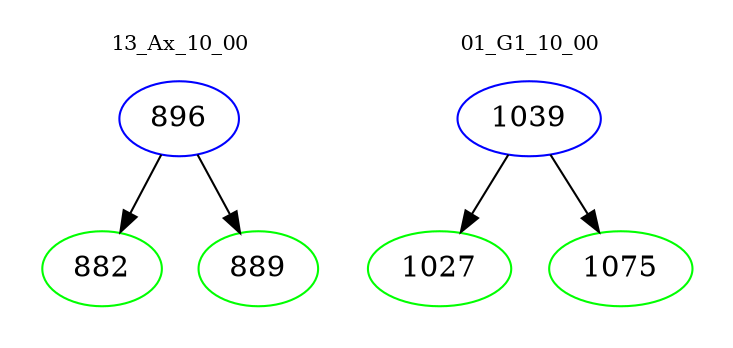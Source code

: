 digraph{
subgraph cluster_0 {
color = white
label = "13_Ax_10_00";
fontsize=10;
T0_896 [label="896", color="blue"]
T0_896 -> T0_882 [color="black"]
T0_882 [label="882", color="green"]
T0_896 -> T0_889 [color="black"]
T0_889 [label="889", color="green"]
}
subgraph cluster_1 {
color = white
label = "01_G1_10_00";
fontsize=10;
T1_1039 [label="1039", color="blue"]
T1_1039 -> T1_1027 [color="black"]
T1_1027 [label="1027", color="green"]
T1_1039 -> T1_1075 [color="black"]
T1_1075 [label="1075", color="green"]
}
}
